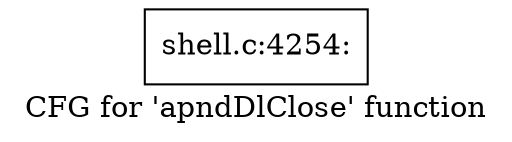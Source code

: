 digraph "CFG for 'apndDlClose' function" {
	label="CFG for 'apndDlClose' function";

	Node0x56027692da80 [shape=record,label="{shell.c:4254:}"];
}
